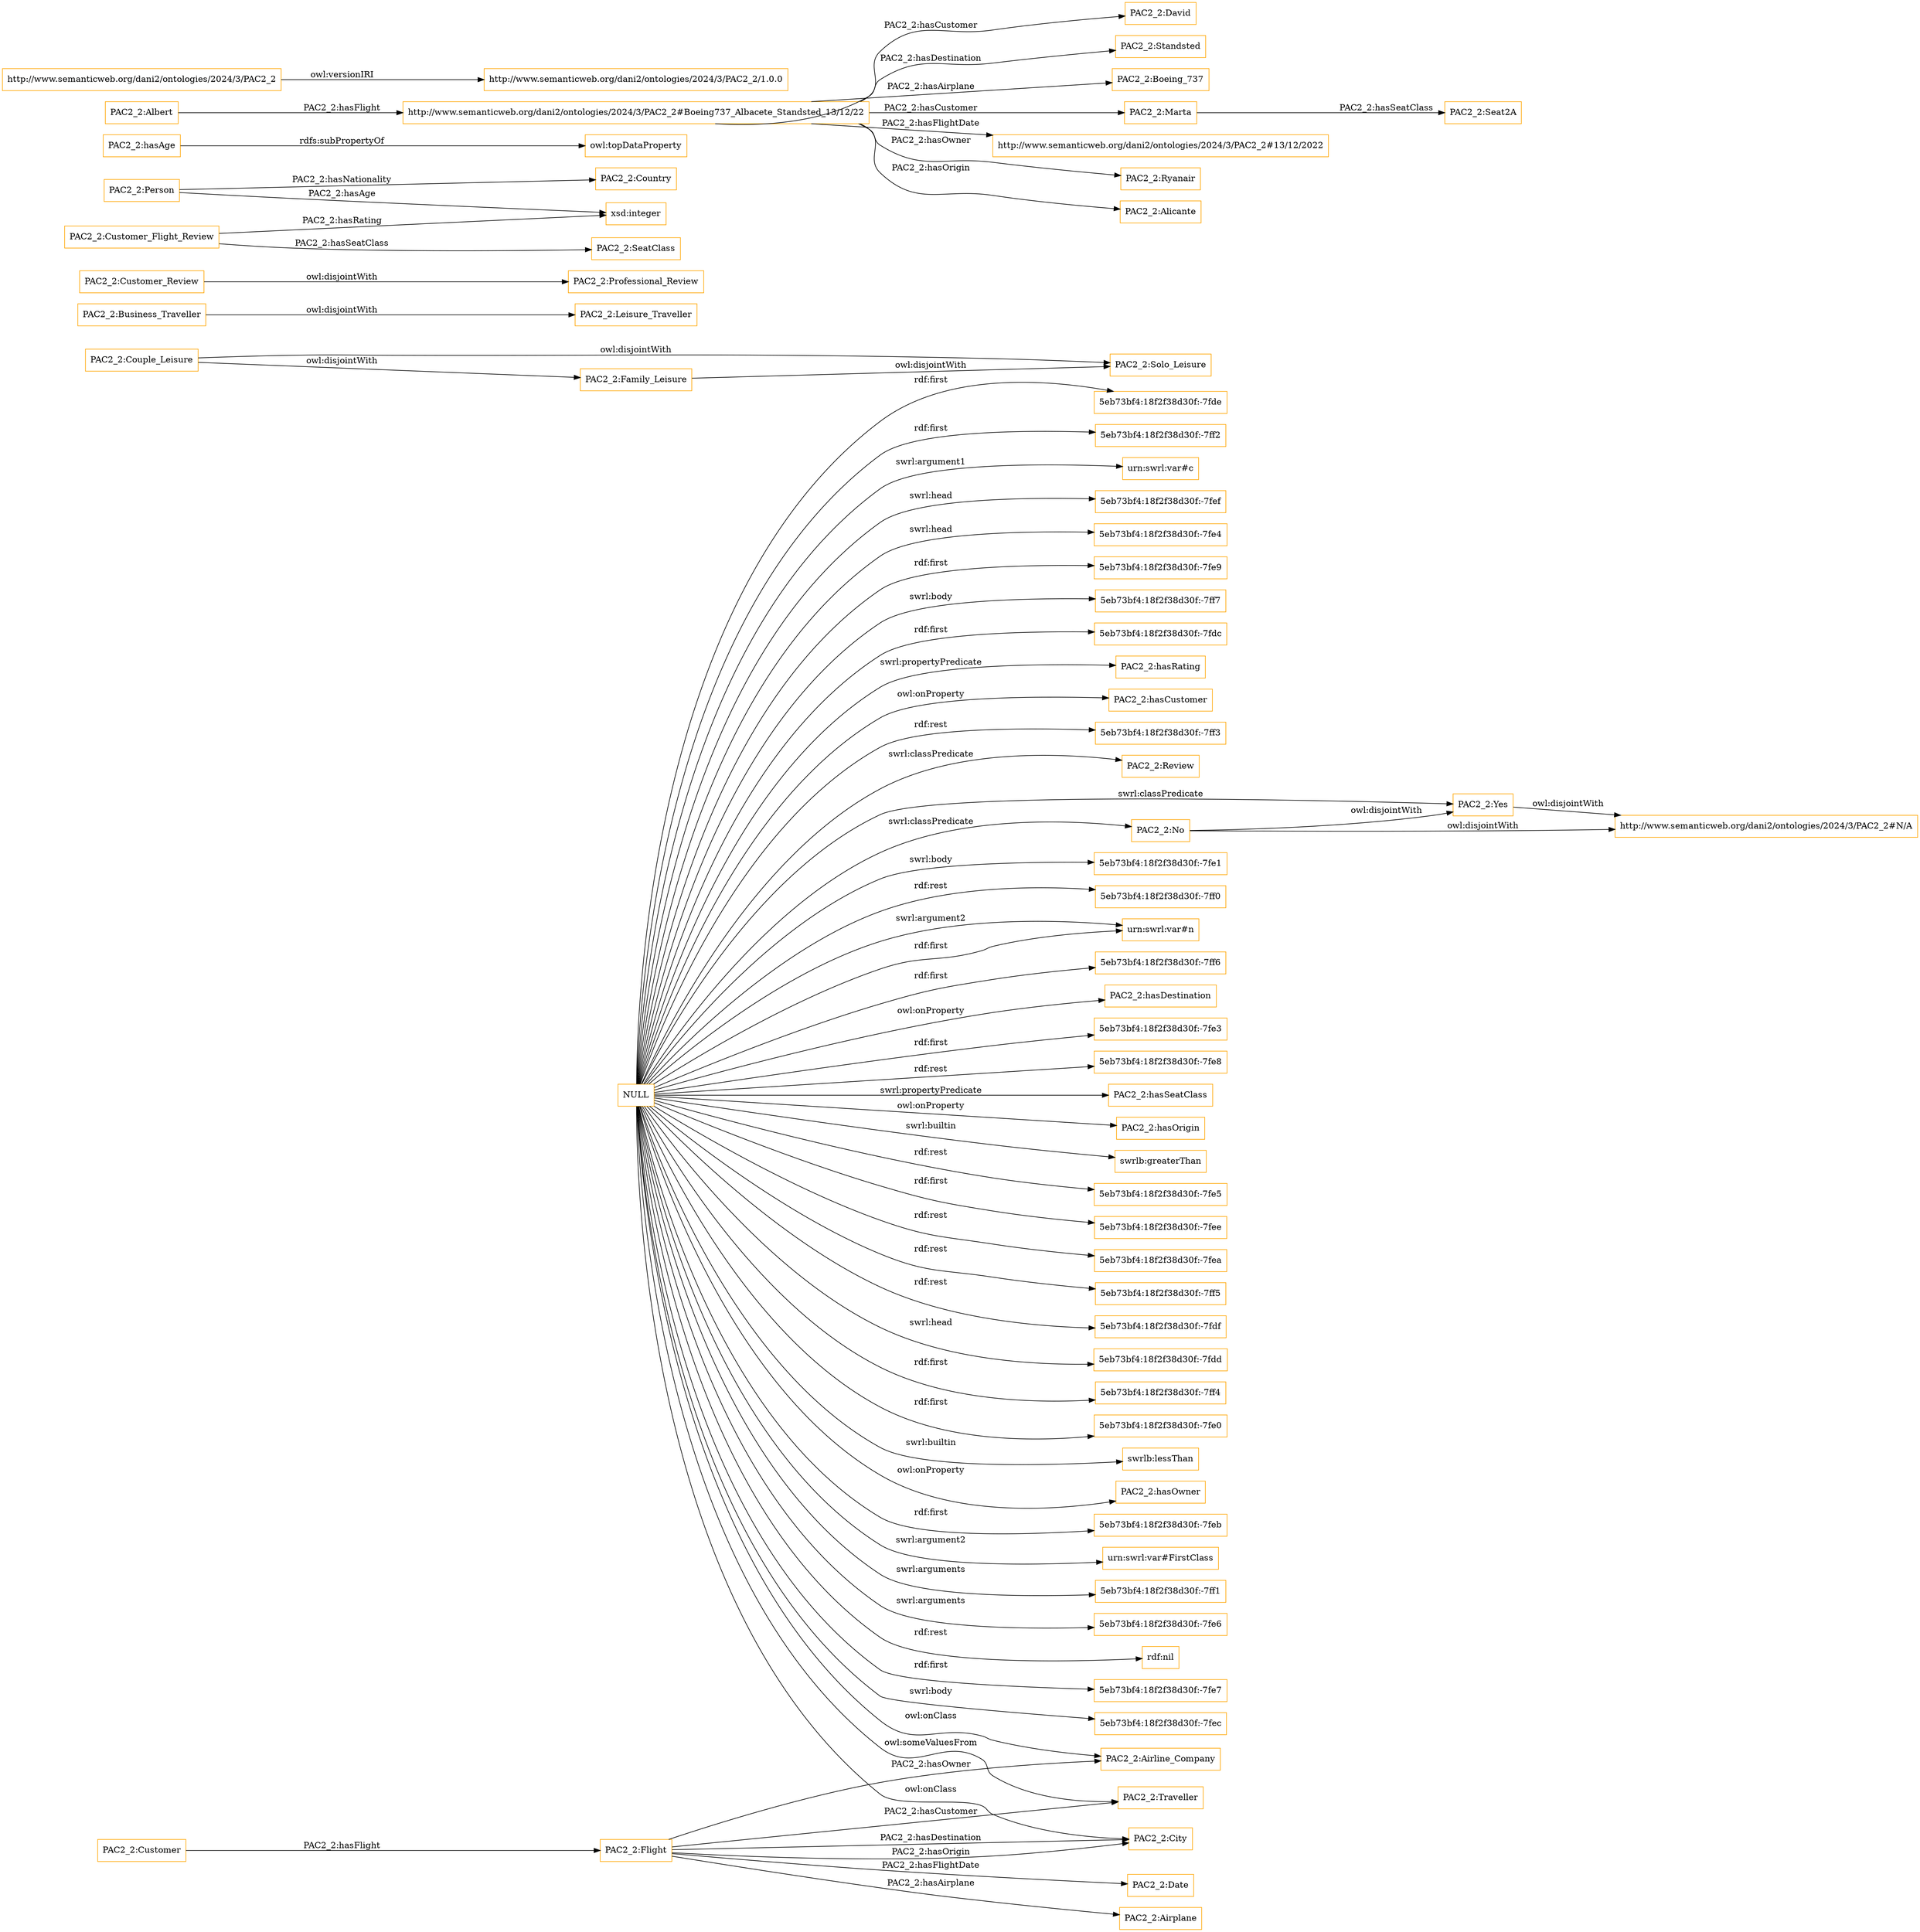 digraph ar2dtool_diagram { 
rankdir=LR;
size="1501"
node [shape = rectangle, color="orange"]; "PAC2_2:Date" "PAC2_2:Solo_Leisure" "PAC2_2:Airline_Company" "PAC2_2:Airplane" "http://www.semanticweb.org/dani2/ontologies/2024/3/PAC2_2#N/A" "PAC2_2:Leisure_Traveller" "PAC2_2:Professional_Review" "PAC2_2:Review" "PAC2_2:Couple_Leisure" "PAC2_2:Person" "PAC2_2:SeatClass" "PAC2_2:Business_Traveller" "PAC2_2:Flight" "PAC2_2:Traveller" "PAC2_2:Customer_Review" "PAC2_2:Yes" "PAC2_2:Country" "PAC2_2:City" "PAC2_2:Customer" "PAC2_2:Customer_Flight_Review" "PAC2_2:Family_Leisure" "PAC2_2:No" ; /*classes style*/
	"NULL" -> "5eb73bf4:18f2f38d30f:-7fe1" [ label = "swrl:body" ];
	"NULL" -> "5eb73bf4:18f2f38d30f:-7ff0" [ label = "rdf:rest" ];
	"NULL" -> "urn:swrl:var#n" [ label = "rdf:first" ];
	"NULL" -> "urn:swrl:var#n" [ label = "swrl:argument2" ];
	"NULL" -> "5eb73bf4:18f2f38d30f:-7ff6" [ label = "rdf:first" ];
	"NULL" -> "PAC2_2:hasDestination" [ label = "owl:onProperty" ];
	"NULL" -> "5eb73bf4:18f2f38d30f:-7fe3" [ label = "rdf:first" ];
	"NULL" -> "5eb73bf4:18f2f38d30f:-7fe8" [ label = "rdf:rest" ];
	"NULL" -> "PAC2_2:hasSeatClass" [ label = "swrl:propertyPredicate" ];
	"NULL" -> "PAC2_2:hasOrigin" [ label = "owl:onProperty" ];
	"NULL" -> "swrlb:greaterThan" [ label = "swrl:builtin" ];
	"NULL" -> "PAC2_2:Airline_Company" [ label = "owl:onClass" ];
	"NULL" -> "5eb73bf4:18f2f38d30f:-7fe5" [ label = "rdf:rest" ];
	"NULL" -> "5eb73bf4:18f2f38d30f:-7fee" [ label = "rdf:first" ];
	"NULL" -> "5eb73bf4:18f2f38d30f:-7fea" [ label = "rdf:rest" ];
	"NULL" -> "5eb73bf4:18f2f38d30f:-7ff5" [ label = "rdf:rest" ];
	"NULL" -> "PAC2_2:Yes" [ label = "swrl:classPredicate" ];
	"NULL" -> "PAC2_2:Traveller" [ label = "owl:someValuesFrom" ];
	"NULL" -> "5eb73bf4:18f2f38d30f:-7fdf" [ label = "rdf:rest" ];
	"NULL" -> "5eb73bf4:18f2f38d30f:-7fdd" [ label = "swrl:head" ];
	"NULL" -> "5eb73bf4:18f2f38d30f:-7ff4" [ label = "rdf:first" ];
	"NULL" -> "5eb73bf4:18f2f38d30f:-7fe0" [ label = "rdf:first" ];
	"NULL" -> "swrlb:lessThan" [ label = "swrl:builtin" ];
	"NULL" -> "PAC2_2:hasOwner" [ label = "owl:onProperty" ];
	"NULL" -> "5eb73bf4:18f2f38d30f:-7feb" [ label = "rdf:first" ];
	"NULL" -> "urn:swrl:var#FirstClass" [ label = "swrl:argument2" ];
	"NULL" -> "5eb73bf4:18f2f38d30f:-7ff1" [ label = "swrl:arguments" ];
	"NULL" -> "5eb73bf4:18f2f38d30f:-7fe6" [ label = "swrl:arguments" ];
	"NULL" -> "rdf:nil" [ label = "rdf:rest" ];
	"NULL" -> "5eb73bf4:18f2f38d30f:-7fe7" [ label = "rdf:first" ];
	"NULL" -> "5eb73bf4:18f2f38d30f:-7fec" [ label = "swrl:body" ];
	"NULL" -> "5eb73bf4:18f2f38d30f:-7fde" [ label = "rdf:first" ];
	"NULL" -> "5eb73bf4:18f2f38d30f:-7ff2" [ label = "rdf:first" ];
	"NULL" -> "PAC2_2:Review" [ label = "swrl:classPredicate" ];
	"NULL" -> "PAC2_2:No" [ label = "swrl:classPredicate" ];
	"NULL" -> "urn:swrl:var#c" [ label = "swrl:argument1" ];
	"NULL" -> "5eb73bf4:18f2f38d30f:-7fef" [ label = "swrl:head" ];
	"NULL" -> "5eb73bf4:18f2f38d30f:-7fe4" [ label = "swrl:head" ];
	"NULL" -> "5eb73bf4:18f2f38d30f:-7fe9" [ label = "rdf:first" ];
	"NULL" -> "5eb73bf4:18f2f38d30f:-7ff7" [ label = "swrl:body" ];
	"NULL" -> "PAC2_2:City" [ label = "owl:onClass" ];
	"NULL" -> "5eb73bf4:18f2f38d30f:-7fdc" [ label = "rdf:first" ];
	"NULL" -> "PAC2_2:hasRating" [ label = "swrl:propertyPredicate" ];
	"NULL" -> "PAC2_2:hasCustomer" [ label = "owl:onProperty" ];
	"NULL" -> "5eb73bf4:18f2f38d30f:-7ff3" [ label = "rdf:rest" ];
	"PAC2_2:Family_Leisure" -> "PAC2_2:Solo_Leisure" [ label = "owl:disjointWith" ];
	"PAC2_2:hasAge" -> "owl:topDataProperty" [ label = "rdfs:subPropertyOf" ];
	"PAC2_2:Business_Traveller" -> "PAC2_2:Leisure_Traveller" [ label = "owl:disjointWith" ];
	"PAC2_2:Couple_Leisure" -> "PAC2_2:Solo_Leisure" [ label = "owl:disjointWith" ];
	"PAC2_2:Couple_Leisure" -> "PAC2_2:Family_Leisure" [ label = "owl:disjointWith" ];
	"http://www.semanticweb.org/dani2/ontologies/2024/3/PAC2_2#Boeing737_Albacete_Standsted_13/12/22" -> "PAC2_2:David" [ label = "PAC2_2:hasCustomer" ];
	"http://www.semanticweb.org/dani2/ontologies/2024/3/PAC2_2#Boeing737_Albacete_Standsted_13/12/22" -> "PAC2_2:Standsted" [ label = "PAC2_2:hasDestination" ];
	"http://www.semanticweb.org/dani2/ontologies/2024/3/PAC2_2#Boeing737_Albacete_Standsted_13/12/22" -> "PAC2_2:Boeing_737" [ label = "PAC2_2:hasAirplane" ];
	"http://www.semanticweb.org/dani2/ontologies/2024/3/PAC2_2#Boeing737_Albacete_Standsted_13/12/22" -> "PAC2_2:Marta" [ label = "PAC2_2:hasCustomer" ];
	"http://www.semanticweb.org/dani2/ontologies/2024/3/PAC2_2#Boeing737_Albacete_Standsted_13/12/22" -> "http://www.semanticweb.org/dani2/ontologies/2024/3/PAC2_2#13/12/2022" [ label = "PAC2_2:hasFlightDate" ];
	"http://www.semanticweb.org/dani2/ontologies/2024/3/PAC2_2#Boeing737_Albacete_Standsted_13/12/22" -> "PAC2_2:Ryanair" [ label = "PAC2_2:hasOwner" ];
	"http://www.semanticweb.org/dani2/ontologies/2024/3/PAC2_2#Boeing737_Albacete_Standsted_13/12/22" -> "PAC2_2:Alicante" [ label = "PAC2_2:hasOrigin" ];
	"PAC2_2:Customer_Review" -> "PAC2_2:Professional_Review" [ label = "owl:disjointWith" ];
	"PAC2_2:Marta" -> "PAC2_2:Seat2A" [ label = "PAC2_2:hasSeatClass" ];
	"PAC2_2:Albert" -> "http://www.semanticweb.org/dani2/ontologies/2024/3/PAC2_2#Boeing737_Albacete_Standsted_13/12/22" [ label = "PAC2_2:hasFlight" ];
	"http://www.semanticweb.org/dani2/ontologies/2024/3/PAC2_2" -> "http://www.semanticweb.org/dani2/ontologies/2024/3/PAC2_2/1.0.0" [ label = "owl:versionIRI" ];
	"PAC2_2:No" -> "http://www.semanticweb.org/dani2/ontologies/2024/3/PAC2_2#N/A" [ label = "owl:disjointWith" ];
	"PAC2_2:No" -> "PAC2_2:Yes" [ label = "owl:disjointWith" ];
	"PAC2_2:Yes" -> "http://www.semanticweb.org/dani2/ontologies/2024/3/PAC2_2#N/A" [ label = "owl:disjointWith" ];
	"PAC2_2:Flight" -> "PAC2_2:Date" [ label = "PAC2_2:hasFlightDate" ];
	"PAC2_2:Customer" -> "PAC2_2:Flight" [ label = "PAC2_2:hasFlight" ];
	"PAC2_2:Person" -> "xsd:integer" [ label = "PAC2_2:hasAge" ];
	"PAC2_2:Flight" -> "PAC2_2:Traveller" [ label = "PAC2_2:hasCustomer" ];
	"PAC2_2:Customer_Flight_Review" -> "xsd:integer" [ label = "PAC2_2:hasRating" ];
	"PAC2_2:Flight" -> "PAC2_2:City" [ label = "PAC2_2:hasDestination" ];
	"PAC2_2:Flight" -> "PAC2_2:Airplane" [ label = "PAC2_2:hasAirplane" ];
	"PAC2_2:Person" -> "PAC2_2:Country" [ label = "PAC2_2:hasNationality" ];
	"PAC2_2:Flight" -> "PAC2_2:Airline_Company" [ label = "PAC2_2:hasOwner" ];
	"PAC2_2:Customer_Flight_Review" -> "PAC2_2:SeatClass" [ label = "PAC2_2:hasSeatClass" ];
	"PAC2_2:Flight" -> "PAC2_2:City" [ label = "PAC2_2:hasOrigin" ];

}
